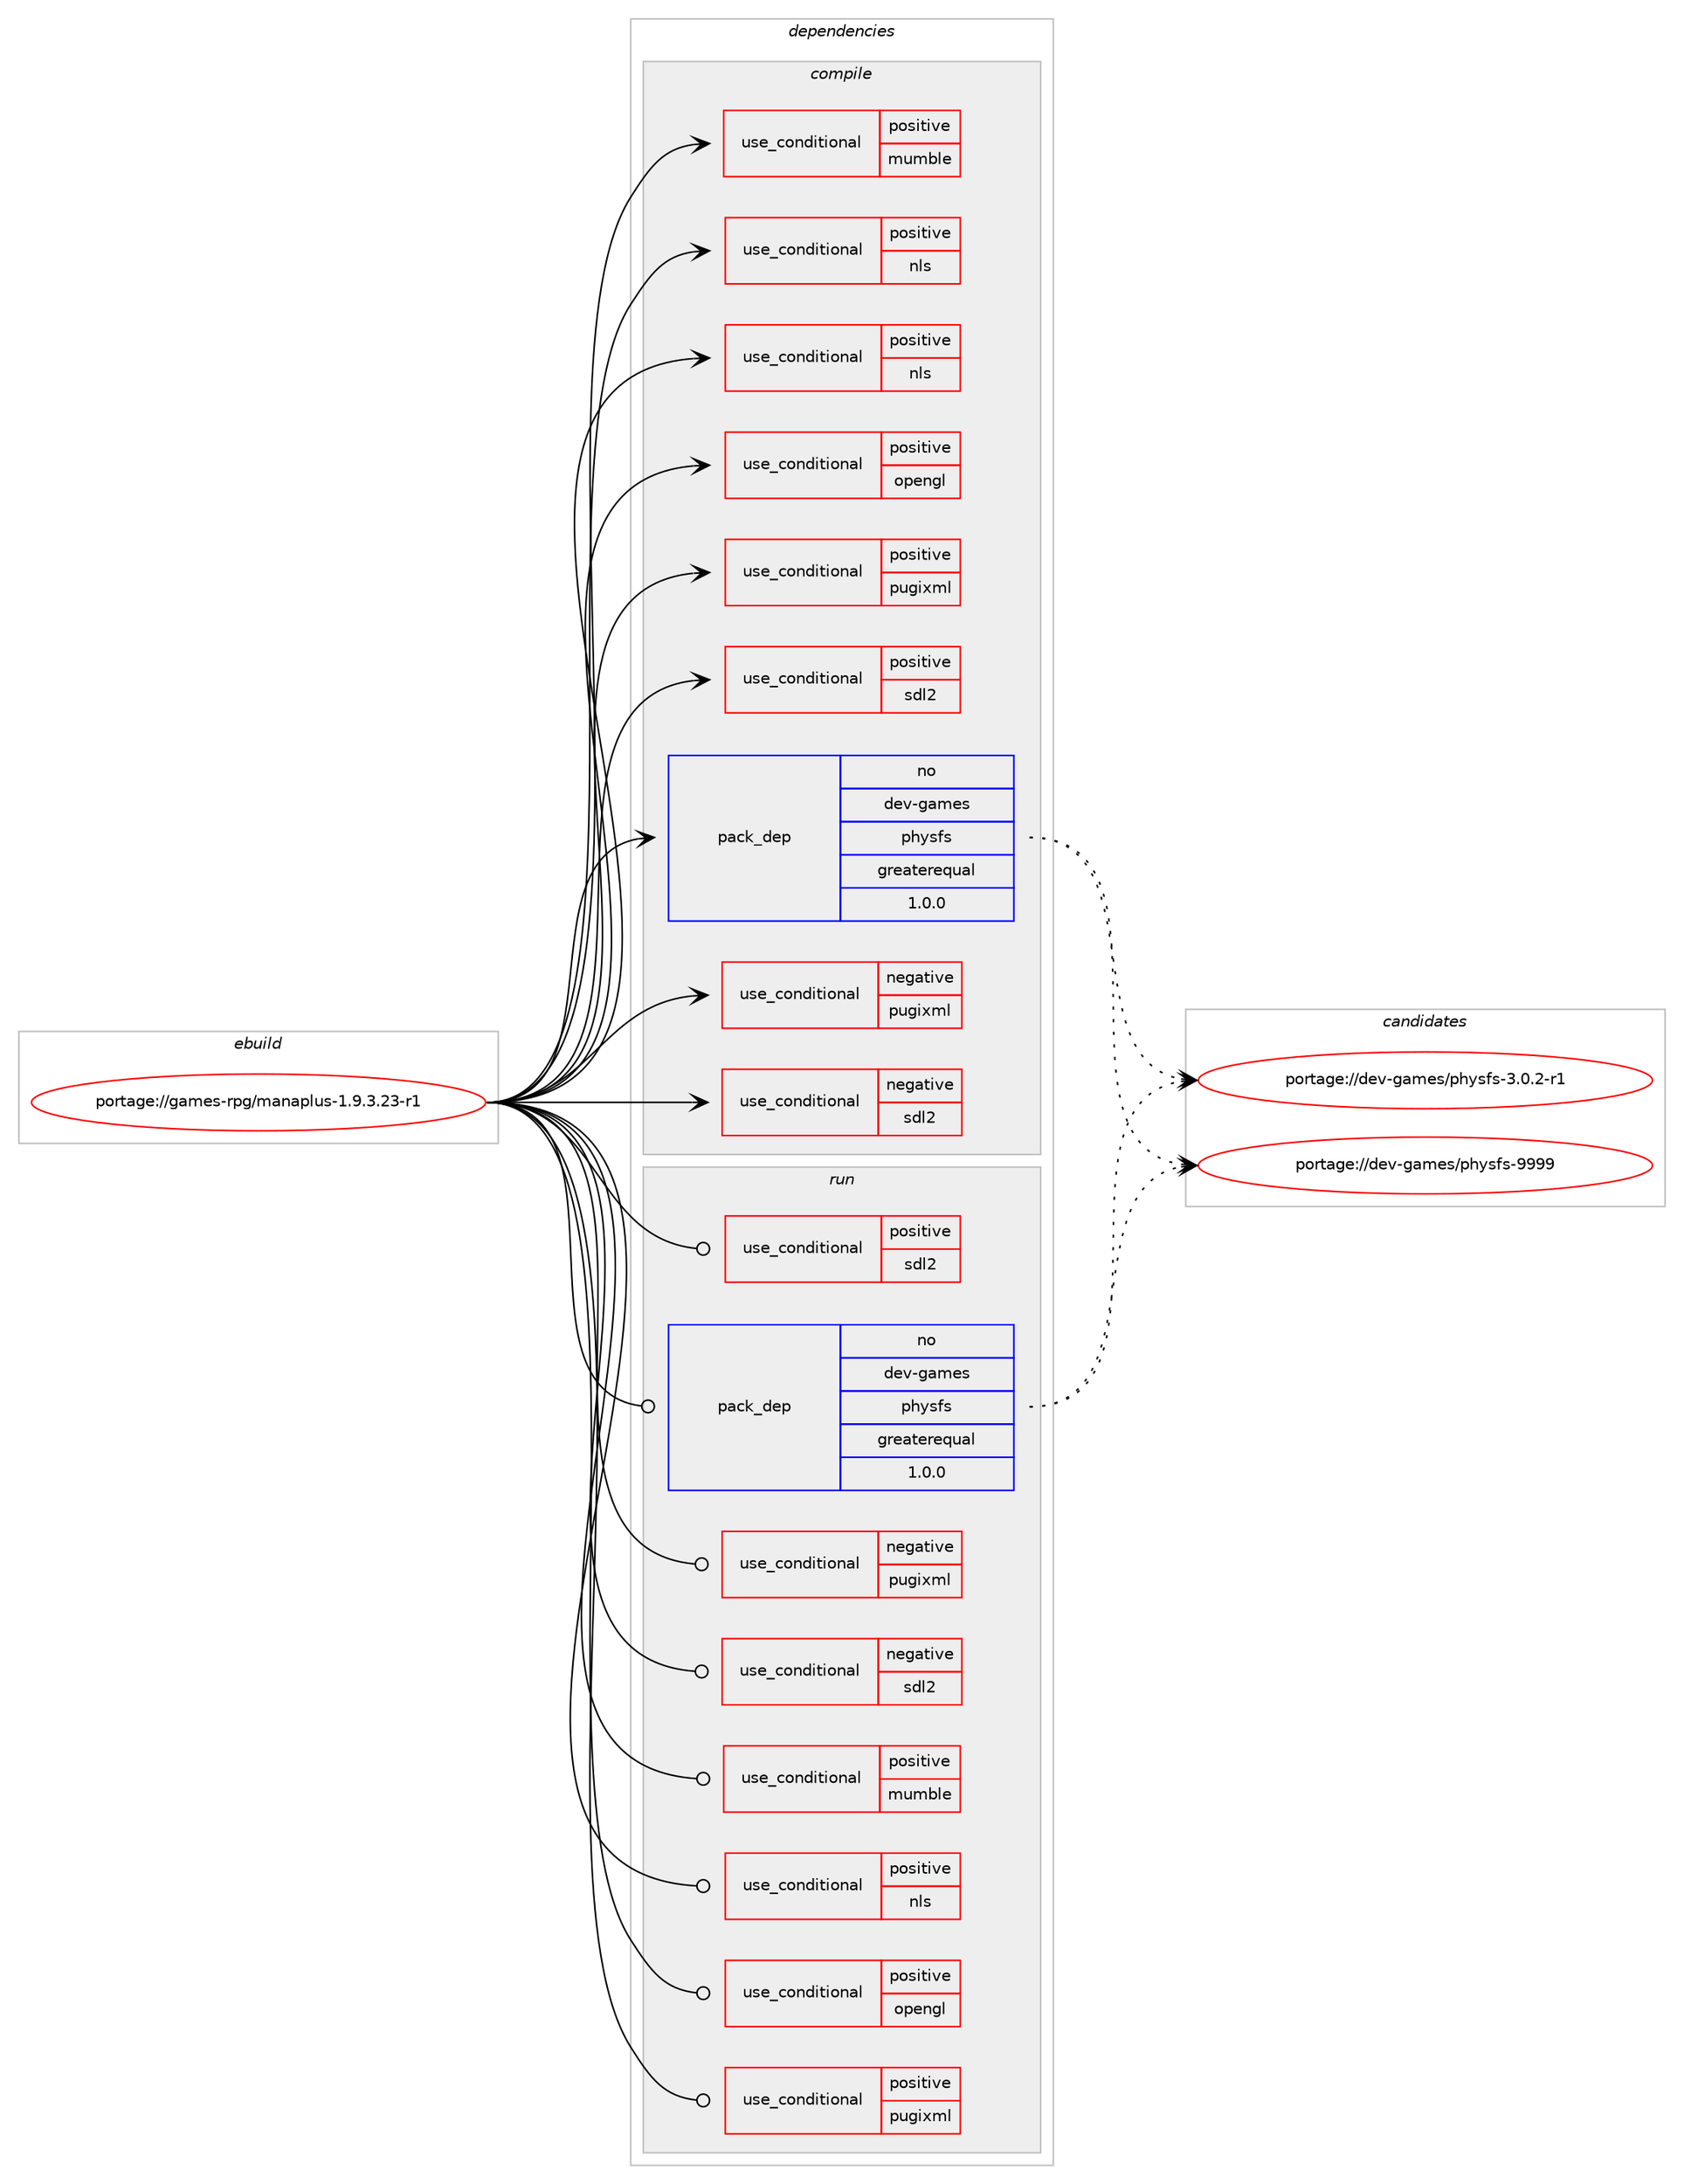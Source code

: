 digraph prolog {

# *************
# Graph options
# *************

newrank=true;
concentrate=true;
compound=true;
graph [rankdir=LR,fontname=Helvetica,fontsize=10,ranksep=1.5];#, ranksep=2.5, nodesep=0.2];
edge  [arrowhead=vee];
node  [fontname=Helvetica,fontsize=10];

# **********
# The ebuild
# **********

subgraph cluster_leftcol {
color=gray;
rank=same;
label=<<i>ebuild</i>>;
id [label="portage://games-rpg/manaplus-1.9.3.23-r1", color=red, width=4, href="../games-rpg/manaplus-1.9.3.23-r1.svg"];
}

# ****************
# The dependencies
# ****************

subgraph cluster_midcol {
color=gray;
label=<<i>dependencies</i>>;
subgraph cluster_compile {
fillcolor="#eeeeee";
style=filled;
label=<<i>compile</i>>;
subgraph cond63042 {
dependency116449 [label=<<TABLE BORDER="0" CELLBORDER="1" CELLSPACING="0" CELLPADDING="4"><TR><TD ROWSPAN="3" CELLPADDING="10">use_conditional</TD></TR><TR><TD>negative</TD></TR><TR><TD>pugixml</TD></TR></TABLE>>, shape=none, color=red];
# *** BEGIN UNKNOWN DEPENDENCY TYPE (TODO) ***
# dependency116449 -> package_dependency(portage://games-rpg/manaplus-1.9.3.23-r1,install,no,dev-libs,libxml2,none,[,,],[],[])
# *** END UNKNOWN DEPENDENCY TYPE (TODO) ***

}
id:e -> dependency116449:w [weight=20,style="solid",arrowhead="vee"];
subgraph cond63043 {
dependency116450 [label=<<TABLE BORDER="0" CELLBORDER="1" CELLSPACING="0" CELLPADDING="4"><TR><TD ROWSPAN="3" CELLPADDING="10">use_conditional</TD></TR><TR><TD>negative</TD></TR><TR><TD>sdl2</TD></TR></TABLE>>, shape=none, color=red];
# *** BEGIN UNKNOWN DEPENDENCY TYPE (TODO) ***
# dependency116450 -> package_dependency(portage://games-rpg/manaplus-1.9.3.23-r1,install,no,media-libs,libsdl,none,[,,],[],[use(enable(X),none),use(optenable(opengl),none),use(enable(video),none)])
# *** END UNKNOWN DEPENDENCY TYPE (TODO) ***

# *** BEGIN UNKNOWN DEPENDENCY TYPE (TODO) ***
# dependency116450 -> package_dependency(portage://games-rpg/manaplus-1.9.3.23-r1,install,no,media-libs,sdl-gfx,none,[,,],[],[])
# *** END UNKNOWN DEPENDENCY TYPE (TODO) ***

# *** BEGIN UNKNOWN DEPENDENCY TYPE (TODO) ***
# dependency116450 -> package_dependency(portage://games-rpg/manaplus-1.9.3.23-r1,install,no,media-libs,sdl-image,none,[,,],[],[use(enable(png),none)])
# *** END UNKNOWN DEPENDENCY TYPE (TODO) ***

# *** BEGIN UNKNOWN DEPENDENCY TYPE (TODO) ***
# dependency116450 -> package_dependency(portage://games-rpg/manaplus-1.9.3.23-r1,install,no,media-libs,sdl-mixer,none,[,,],[],[use(enable(vorbis),none)])
# *** END UNKNOWN DEPENDENCY TYPE (TODO) ***

# *** BEGIN UNKNOWN DEPENDENCY TYPE (TODO) ***
# dependency116450 -> package_dependency(portage://games-rpg/manaplus-1.9.3.23-r1,install,no,media-libs,sdl-net,none,[,,],[],[])
# *** END UNKNOWN DEPENDENCY TYPE (TODO) ***

# *** BEGIN UNKNOWN DEPENDENCY TYPE (TODO) ***
# dependency116450 -> package_dependency(portage://games-rpg/manaplus-1.9.3.23-r1,install,no,media-libs,sdl-ttf,none,[,,],[],[])
# *** END UNKNOWN DEPENDENCY TYPE (TODO) ***

}
id:e -> dependency116450:w [weight=20,style="solid",arrowhead="vee"];
subgraph cond63044 {
dependency116451 [label=<<TABLE BORDER="0" CELLBORDER="1" CELLSPACING="0" CELLPADDING="4"><TR><TD ROWSPAN="3" CELLPADDING="10">use_conditional</TD></TR><TR><TD>positive</TD></TR><TR><TD>mumble</TD></TR></TABLE>>, shape=none, color=red];
# *** BEGIN UNKNOWN DEPENDENCY TYPE (TODO) ***
# dependency116451 -> package_dependency(portage://games-rpg/manaplus-1.9.3.23-r1,install,no,net-voip,mumble,none,[,,],[],[])
# *** END UNKNOWN DEPENDENCY TYPE (TODO) ***

}
id:e -> dependency116451:w [weight=20,style="solid",arrowhead="vee"];
subgraph cond63045 {
dependency116452 [label=<<TABLE BORDER="0" CELLBORDER="1" CELLSPACING="0" CELLPADDING="4"><TR><TD ROWSPAN="3" CELLPADDING="10">use_conditional</TD></TR><TR><TD>positive</TD></TR><TR><TD>nls</TD></TR></TABLE>>, shape=none, color=red];
# *** BEGIN UNKNOWN DEPENDENCY TYPE (TODO) ***
# dependency116452 -> package_dependency(portage://games-rpg/manaplus-1.9.3.23-r1,install,no,sys-devel,gettext,none,[,,],[],[])
# *** END UNKNOWN DEPENDENCY TYPE (TODO) ***

}
id:e -> dependency116452:w [weight=20,style="solid",arrowhead="vee"];
subgraph cond63046 {
dependency116453 [label=<<TABLE BORDER="0" CELLBORDER="1" CELLSPACING="0" CELLPADDING="4"><TR><TD ROWSPAN="3" CELLPADDING="10">use_conditional</TD></TR><TR><TD>positive</TD></TR><TR><TD>nls</TD></TR></TABLE>>, shape=none, color=red];
# *** BEGIN UNKNOWN DEPENDENCY TYPE (TODO) ***
# dependency116453 -> package_dependency(portage://games-rpg/manaplus-1.9.3.23-r1,install,no,virtual,libintl,none,[,,],[],[])
# *** END UNKNOWN DEPENDENCY TYPE (TODO) ***

}
id:e -> dependency116453:w [weight=20,style="solid",arrowhead="vee"];
subgraph cond63047 {
dependency116454 [label=<<TABLE BORDER="0" CELLBORDER="1" CELLSPACING="0" CELLPADDING="4"><TR><TD ROWSPAN="3" CELLPADDING="10">use_conditional</TD></TR><TR><TD>positive</TD></TR><TR><TD>opengl</TD></TR></TABLE>>, shape=none, color=red];
# *** BEGIN UNKNOWN DEPENDENCY TYPE (TODO) ***
# dependency116454 -> package_dependency(portage://games-rpg/manaplus-1.9.3.23-r1,install,no,virtual,opengl,none,[,,],[],[])
# *** END UNKNOWN DEPENDENCY TYPE (TODO) ***

}
id:e -> dependency116454:w [weight=20,style="solid",arrowhead="vee"];
subgraph cond63048 {
dependency116455 [label=<<TABLE BORDER="0" CELLBORDER="1" CELLSPACING="0" CELLPADDING="4"><TR><TD ROWSPAN="3" CELLPADDING="10">use_conditional</TD></TR><TR><TD>positive</TD></TR><TR><TD>pugixml</TD></TR></TABLE>>, shape=none, color=red];
# *** BEGIN UNKNOWN DEPENDENCY TYPE (TODO) ***
# dependency116455 -> package_dependency(portage://games-rpg/manaplus-1.9.3.23-r1,install,no,dev-libs,pugixml,none,[,,],[],[])
# *** END UNKNOWN DEPENDENCY TYPE (TODO) ***

}
id:e -> dependency116455:w [weight=20,style="solid",arrowhead="vee"];
subgraph cond63049 {
dependency116456 [label=<<TABLE BORDER="0" CELLBORDER="1" CELLSPACING="0" CELLPADDING="4"><TR><TD ROWSPAN="3" CELLPADDING="10">use_conditional</TD></TR><TR><TD>positive</TD></TR><TR><TD>sdl2</TD></TR></TABLE>>, shape=none, color=red];
# *** BEGIN UNKNOWN DEPENDENCY TYPE (TODO) ***
# dependency116456 -> package_dependency(portage://games-rpg/manaplus-1.9.3.23-r1,install,no,media-libs,libsdl2,none,[,,],[],[use(enable(X),none),use(optenable(opengl),none),use(enable(video),none)])
# *** END UNKNOWN DEPENDENCY TYPE (TODO) ***

# *** BEGIN UNKNOWN DEPENDENCY TYPE (TODO) ***
# dependency116456 -> package_dependency(portage://games-rpg/manaplus-1.9.3.23-r1,install,no,media-libs,sdl2-gfx,none,[,,],[],[])
# *** END UNKNOWN DEPENDENCY TYPE (TODO) ***

# *** BEGIN UNKNOWN DEPENDENCY TYPE (TODO) ***
# dependency116456 -> package_dependency(portage://games-rpg/manaplus-1.9.3.23-r1,install,no,media-libs,sdl2-image,none,[,,],[],[use(enable(png),none)])
# *** END UNKNOWN DEPENDENCY TYPE (TODO) ***

# *** BEGIN UNKNOWN DEPENDENCY TYPE (TODO) ***
# dependency116456 -> package_dependency(portage://games-rpg/manaplus-1.9.3.23-r1,install,no,media-libs,sdl2-mixer,none,[,,],[],[use(enable(vorbis),none)])
# *** END UNKNOWN DEPENDENCY TYPE (TODO) ***

# *** BEGIN UNKNOWN DEPENDENCY TYPE (TODO) ***
# dependency116456 -> package_dependency(portage://games-rpg/manaplus-1.9.3.23-r1,install,no,media-libs,sdl2-net,none,[,,],[],[])
# *** END UNKNOWN DEPENDENCY TYPE (TODO) ***

# *** BEGIN UNKNOWN DEPENDENCY TYPE (TODO) ***
# dependency116456 -> package_dependency(portage://games-rpg/manaplus-1.9.3.23-r1,install,no,media-libs,sdl2-ttf,none,[,,],[],[])
# *** END UNKNOWN DEPENDENCY TYPE (TODO) ***

}
id:e -> dependency116456:w [weight=20,style="solid",arrowhead="vee"];
subgraph pack51906 {
dependency116457 [label=<<TABLE BORDER="0" CELLBORDER="1" CELLSPACING="0" CELLPADDING="4" WIDTH="220"><TR><TD ROWSPAN="6" CELLPADDING="30">pack_dep</TD></TR><TR><TD WIDTH="110">no</TD></TR><TR><TD>dev-games</TD></TR><TR><TD>physfs</TD></TR><TR><TD>greaterequal</TD></TR><TR><TD>1.0.0</TD></TR></TABLE>>, shape=none, color=blue];
}
id:e -> dependency116457:w [weight=20,style="solid",arrowhead="vee"];
# *** BEGIN UNKNOWN DEPENDENCY TYPE (TODO) ***
# id -> package_dependency(portage://games-rpg/manaplus-1.9.3.23-r1,install,no,media-fonts,dejavu,none,[,,],[],[])
# *** END UNKNOWN DEPENDENCY TYPE (TODO) ***

# *** BEGIN UNKNOWN DEPENDENCY TYPE (TODO) ***
# id -> package_dependency(portage://games-rpg/manaplus-1.9.3.23-r1,install,no,media-fonts,liberation-fonts,none,[,,],[],[])
# *** END UNKNOWN DEPENDENCY TYPE (TODO) ***

# *** BEGIN UNKNOWN DEPENDENCY TYPE (TODO) ***
# id -> package_dependency(portage://games-rpg/manaplus-1.9.3.23-r1,install,no,media-fonts,mplus-outline-fonts,none,[,,],[],[])
# *** END UNKNOWN DEPENDENCY TYPE (TODO) ***

# *** BEGIN UNKNOWN DEPENDENCY TYPE (TODO) ***
# id -> package_dependency(portage://games-rpg/manaplus-1.9.3.23-r1,install,no,media-fonts,wqy-microhei,none,[,,],[],[])
# *** END UNKNOWN DEPENDENCY TYPE (TODO) ***

# *** BEGIN UNKNOWN DEPENDENCY TYPE (TODO) ***
# id -> package_dependency(portage://games-rpg/manaplus-1.9.3.23-r1,install,no,media-libs,libpng,none,[,,],[slot(0),equal],[])
# *** END UNKNOWN DEPENDENCY TYPE (TODO) ***

# *** BEGIN UNKNOWN DEPENDENCY TYPE (TODO) ***
# id -> package_dependency(portage://games-rpg/manaplus-1.9.3.23-r1,install,no,net-misc,curl,none,[,,],[],[])
# *** END UNKNOWN DEPENDENCY TYPE (TODO) ***

# *** BEGIN UNKNOWN DEPENDENCY TYPE (TODO) ***
# id -> package_dependency(portage://games-rpg/manaplus-1.9.3.23-r1,install,no,sys-libs,zlib,none,[,,],[],[])
# *** END UNKNOWN DEPENDENCY TYPE (TODO) ***

# *** BEGIN UNKNOWN DEPENDENCY TYPE (TODO) ***
# id -> package_dependency(portage://games-rpg/manaplus-1.9.3.23-r1,install,no,virtual,pkgconfig,none,[,,],[],[])
# *** END UNKNOWN DEPENDENCY TYPE (TODO) ***

# *** BEGIN UNKNOWN DEPENDENCY TYPE (TODO) ***
# id -> package_dependency(portage://games-rpg/manaplus-1.9.3.23-r1,install,no,x11-apps,xmessage,none,[,,],[],[])
# *** END UNKNOWN DEPENDENCY TYPE (TODO) ***

# *** BEGIN UNKNOWN DEPENDENCY TYPE (TODO) ***
# id -> package_dependency(portage://games-rpg/manaplus-1.9.3.23-r1,install,no,x11-libs,libX11,none,[,,],[],[])
# *** END UNKNOWN DEPENDENCY TYPE (TODO) ***

# *** BEGIN UNKNOWN DEPENDENCY TYPE (TODO) ***
# id -> package_dependency(portage://games-rpg/manaplus-1.9.3.23-r1,install,no,x11-misc,xdg-utils,none,[,,],[],[])
# *** END UNKNOWN DEPENDENCY TYPE (TODO) ***

}
subgraph cluster_compileandrun {
fillcolor="#eeeeee";
style=filled;
label=<<i>compile and run</i>>;
}
subgraph cluster_run {
fillcolor="#eeeeee";
style=filled;
label=<<i>run</i>>;
subgraph cond63050 {
dependency116458 [label=<<TABLE BORDER="0" CELLBORDER="1" CELLSPACING="0" CELLPADDING="4"><TR><TD ROWSPAN="3" CELLPADDING="10">use_conditional</TD></TR><TR><TD>negative</TD></TR><TR><TD>pugixml</TD></TR></TABLE>>, shape=none, color=red];
# *** BEGIN UNKNOWN DEPENDENCY TYPE (TODO) ***
# dependency116458 -> package_dependency(portage://games-rpg/manaplus-1.9.3.23-r1,run,no,dev-libs,libxml2,none,[,,],[],[])
# *** END UNKNOWN DEPENDENCY TYPE (TODO) ***

}
id:e -> dependency116458:w [weight=20,style="solid",arrowhead="odot"];
subgraph cond63051 {
dependency116459 [label=<<TABLE BORDER="0" CELLBORDER="1" CELLSPACING="0" CELLPADDING="4"><TR><TD ROWSPAN="3" CELLPADDING="10">use_conditional</TD></TR><TR><TD>negative</TD></TR><TR><TD>sdl2</TD></TR></TABLE>>, shape=none, color=red];
# *** BEGIN UNKNOWN DEPENDENCY TYPE (TODO) ***
# dependency116459 -> package_dependency(portage://games-rpg/manaplus-1.9.3.23-r1,run,no,media-libs,libsdl,none,[,,],[],[use(enable(X),none),use(optenable(opengl),none),use(enable(video),none)])
# *** END UNKNOWN DEPENDENCY TYPE (TODO) ***

# *** BEGIN UNKNOWN DEPENDENCY TYPE (TODO) ***
# dependency116459 -> package_dependency(portage://games-rpg/manaplus-1.9.3.23-r1,run,no,media-libs,sdl-gfx,none,[,,],[],[])
# *** END UNKNOWN DEPENDENCY TYPE (TODO) ***

# *** BEGIN UNKNOWN DEPENDENCY TYPE (TODO) ***
# dependency116459 -> package_dependency(portage://games-rpg/manaplus-1.9.3.23-r1,run,no,media-libs,sdl-image,none,[,,],[],[use(enable(png),none)])
# *** END UNKNOWN DEPENDENCY TYPE (TODO) ***

# *** BEGIN UNKNOWN DEPENDENCY TYPE (TODO) ***
# dependency116459 -> package_dependency(portage://games-rpg/manaplus-1.9.3.23-r1,run,no,media-libs,sdl-mixer,none,[,,],[],[use(enable(vorbis),none)])
# *** END UNKNOWN DEPENDENCY TYPE (TODO) ***

# *** BEGIN UNKNOWN DEPENDENCY TYPE (TODO) ***
# dependency116459 -> package_dependency(portage://games-rpg/manaplus-1.9.3.23-r1,run,no,media-libs,sdl-net,none,[,,],[],[])
# *** END UNKNOWN DEPENDENCY TYPE (TODO) ***

# *** BEGIN UNKNOWN DEPENDENCY TYPE (TODO) ***
# dependency116459 -> package_dependency(portage://games-rpg/manaplus-1.9.3.23-r1,run,no,media-libs,sdl-ttf,none,[,,],[],[])
# *** END UNKNOWN DEPENDENCY TYPE (TODO) ***

}
id:e -> dependency116459:w [weight=20,style="solid",arrowhead="odot"];
subgraph cond63052 {
dependency116460 [label=<<TABLE BORDER="0" CELLBORDER="1" CELLSPACING="0" CELLPADDING="4"><TR><TD ROWSPAN="3" CELLPADDING="10">use_conditional</TD></TR><TR><TD>positive</TD></TR><TR><TD>mumble</TD></TR></TABLE>>, shape=none, color=red];
# *** BEGIN UNKNOWN DEPENDENCY TYPE (TODO) ***
# dependency116460 -> package_dependency(portage://games-rpg/manaplus-1.9.3.23-r1,run,no,net-voip,mumble,none,[,,],[],[])
# *** END UNKNOWN DEPENDENCY TYPE (TODO) ***

}
id:e -> dependency116460:w [weight=20,style="solid",arrowhead="odot"];
subgraph cond63053 {
dependency116461 [label=<<TABLE BORDER="0" CELLBORDER="1" CELLSPACING="0" CELLPADDING="4"><TR><TD ROWSPAN="3" CELLPADDING="10">use_conditional</TD></TR><TR><TD>positive</TD></TR><TR><TD>nls</TD></TR></TABLE>>, shape=none, color=red];
# *** BEGIN UNKNOWN DEPENDENCY TYPE (TODO) ***
# dependency116461 -> package_dependency(portage://games-rpg/manaplus-1.9.3.23-r1,run,no,virtual,libintl,none,[,,],[],[])
# *** END UNKNOWN DEPENDENCY TYPE (TODO) ***

}
id:e -> dependency116461:w [weight=20,style="solid",arrowhead="odot"];
subgraph cond63054 {
dependency116462 [label=<<TABLE BORDER="0" CELLBORDER="1" CELLSPACING="0" CELLPADDING="4"><TR><TD ROWSPAN="3" CELLPADDING="10">use_conditional</TD></TR><TR><TD>positive</TD></TR><TR><TD>opengl</TD></TR></TABLE>>, shape=none, color=red];
# *** BEGIN UNKNOWN DEPENDENCY TYPE (TODO) ***
# dependency116462 -> package_dependency(portage://games-rpg/manaplus-1.9.3.23-r1,run,no,virtual,opengl,none,[,,],[],[])
# *** END UNKNOWN DEPENDENCY TYPE (TODO) ***

}
id:e -> dependency116462:w [weight=20,style="solid",arrowhead="odot"];
subgraph cond63055 {
dependency116463 [label=<<TABLE BORDER="0" CELLBORDER="1" CELLSPACING="0" CELLPADDING="4"><TR><TD ROWSPAN="3" CELLPADDING="10">use_conditional</TD></TR><TR><TD>positive</TD></TR><TR><TD>pugixml</TD></TR></TABLE>>, shape=none, color=red];
# *** BEGIN UNKNOWN DEPENDENCY TYPE (TODO) ***
# dependency116463 -> package_dependency(portage://games-rpg/manaplus-1.9.3.23-r1,run,no,dev-libs,pugixml,none,[,,],[],[])
# *** END UNKNOWN DEPENDENCY TYPE (TODO) ***

}
id:e -> dependency116463:w [weight=20,style="solid",arrowhead="odot"];
subgraph cond63056 {
dependency116464 [label=<<TABLE BORDER="0" CELLBORDER="1" CELLSPACING="0" CELLPADDING="4"><TR><TD ROWSPAN="3" CELLPADDING="10">use_conditional</TD></TR><TR><TD>positive</TD></TR><TR><TD>sdl2</TD></TR></TABLE>>, shape=none, color=red];
# *** BEGIN UNKNOWN DEPENDENCY TYPE (TODO) ***
# dependency116464 -> package_dependency(portage://games-rpg/manaplus-1.9.3.23-r1,run,no,media-libs,libsdl2,none,[,,],[],[use(enable(X),none),use(optenable(opengl),none),use(enable(video),none)])
# *** END UNKNOWN DEPENDENCY TYPE (TODO) ***

# *** BEGIN UNKNOWN DEPENDENCY TYPE (TODO) ***
# dependency116464 -> package_dependency(portage://games-rpg/manaplus-1.9.3.23-r1,run,no,media-libs,sdl2-gfx,none,[,,],[],[])
# *** END UNKNOWN DEPENDENCY TYPE (TODO) ***

# *** BEGIN UNKNOWN DEPENDENCY TYPE (TODO) ***
# dependency116464 -> package_dependency(portage://games-rpg/manaplus-1.9.3.23-r1,run,no,media-libs,sdl2-image,none,[,,],[],[use(enable(png),none)])
# *** END UNKNOWN DEPENDENCY TYPE (TODO) ***

# *** BEGIN UNKNOWN DEPENDENCY TYPE (TODO) ***
# dependency116464 -> package_dependency(portage://games-rpg/manaplus-1.9.3.23-r1,run,no,media-libs,sdl2-mixer,none,[,,],[],[use(enable(vorbis),none)])
# *** END UNKNOWN DEPENDENCY TYPE (TODO) ***

# *** BEGIN UNKNOWN DEPENDENCY TYPE (TODO) ***
# dependency116464 -> package_dependency(portage://games-rpg/manaplus-1.9.3.23-r1,run,no,media-libs,sdl2-net,none,[,,],[],[])
# *** END UNKNOWN DEPENDENCY TYPE (TODO) ***

# *** BEGIN UNKNOWN DEPENDENCY TYPE (TODO) ***
# dependency116464 -> package_dependency(portage://games-rpg/manaplus-1.9.3.23-r1,run,no,media-libs,sdl2-ttf,none,[,,],[],[])
# *** END UNKNOWN DEPENDENCY TYPE (TODO) ***

}
id:e -> dependency116464:w [weight=20,style="solid",arrowhead="odot"];
subgraph pack51907 {
dependency116465 [label=<<TABLE BORDER="0" CELLBORDER="1" CELLSPACING="0" CELLPADDING="4" WIDTH="220"><TR><TD ROWSPAN="6" CELLPADDING="30">pack_dep</TD></TR><TR><TD WIDTH="110">no</TD></TR><TR><TD>dev-games</TD></TR><TR><TD>physfs</TD></TR><TR><TD>greaterequal</TD></TR><TR><TD>1.0.0</TD></TR></TABLE>>, shape=none, color=blue];
}
id:e -> dependency116465:w [weight=20,style="solid",arrowhead="odot"];
# *** BEGIN UNKNOWN DEPENDENCY TYPE (TODO) ***
# id -> package_dependency(portage://games-rpg/manaplus-1.9.3.23-r1,run,no,media-fonts,dejavu,none,[,,],[],[])
# *** END UNKNOWN DEPENDENCY TYPE (TODO) ***

# *** BEGIN UNKNOWN DEPENDENCY TYPE (TODO) ***
# id -> package_dependency(portage://games-rpg/manaplus-1.9.3.23-r1,run,no,media-fonts,liberation-fonts,none,[,,],[],[])
# *** END UNKNOWN DEPENDENCY TYPE (TODO) ***

# *** BEGIN UNKNOWN DEPENDENCY TYPE (TODO) ***
# id -> package_dependency(portage://games-rpg/manaplus-1.9.3.23-r1,run,no,media-fonts,mplus-outline-fonts,none,[,,],[],[])
# *** END UNKNOWN DEPENDENCY TYPE (TODO) ***

# *** BEGIN UNKNOWN DEPENDENCY TYPE (TODO) ***
# id -> package_dependency(portage://games-rpg/manaplus-1.9.3.23-r1,run,no,media-fonts,wqy-microhei,none,[,,],[],[])
# *** END UNKNOWN DEPENDENCY TYPE (TODO) ***

# *** BEGIN UNKNOWN DEPENDENCY TYPE (TODO) ***
# id -> package_dependency(portage://games-rpg/manaplus-1.9.3.23-r1,run,no,media-libs,libpng,none,[,,],[slot(0),equal],[])
# *** END UNKNOWN DEPENDENCY TYPE (TODO) ***

# *** BEGIN UNKNOWN DEPENDENCY TYPE (TODO) ***
# id -> package_dependency(portage://games-rpg/manaplus-1.9.3.23-r1,run,no,net-misc,curl,none,[,,],[],[])
# *** END UNKNOWN DEPENDENCY TYPE (TODO) ***

# *** BEGIN UNKNOWN DEPENDENCY TYPE (TODO) ***
# id -> package_dependency(portage://games-rpg/manaplus-1.9.3.23-r1,run,no,sys-libs,zlib,none,[,,],[],[])
# *** END UNKNOWN DEPENDENCY TYPE (TODO) ***

# *** BEGIN UNKNOWN DEPENDENCY TYPE (TODO) ***
# id -> package_dependency(portage://games-rpg/manaplus-1.9.3.23-r1,run,no,x11-apps,xmessage,none,[,,],[],[])
# *** END UNKNOWN DEPENDENCY TYPE (TODO) ***

# *** BEGIN UNKNOWN DEPENDENCY TYPE (TODO) ***
# id -> package_dependency(portage://games-rpg/manaplus-1.9.3.23-r1,run,no,x11-libs,libX11,none,[,,],[],[])
# *** END UNKNOWN DEPENDENCY TYPE (TODO) ***

# *** BEGIN UNKNOWN DEPENDENCY TYPE (TODO) ***
# id -> package_dependency(portage://games-rpg/manaplus-1.9.3.23-r1,run,no,x11-misc,xdg-utils,none,[,,],[],[])
# *** END UNKNOWN DEPENDENCY TYPE (TODO) ***

}
}

# **************
# The candidates
# **************

subgraph cluster_choices {
rank=same;
color=gray;
label=<<i>candidates</i>>;

subgraph choice51906 {
color=black;
nodesep=1;
choice1001011184510397109101115471121041211151021154551464846504511449 [label="portage://dev-games/physfs-3.0.2-r1", color=red, width=4,href="../dev-games/physfs-3.0.2-r1.svg"];
choice1001011184510397109101115471121041211151021154557575757 [label="portage://dev-games/physfs-9999", color=red, width=4,href="../dev-games/physfs-9999.svg"];
dependency116457:e -> choice1001011184510397109101115471121041211151021154551464846504511449:w [style=dotted,weight="100"];
dependency116457:e -> choice1001011184510397109101115471121041211151021154557575757:w [style=dotted,weight="100"];
}
subgraph choice51907 {
color=black;
nodesep=1;
choice1001011184510397109101115471121041211151021154551464846504511449 [label="portage://dev-games/physfs-3.0.2-r1", color=red, width=4,href="../dev-games/physfs-3.0.2-r1.svg"];
choice1001011184510397109101115471121041211151021154557575757 [label="portage://dev-games/physfs-9999", color=red, width=4,href="../dev-games/physfs-9999.svg"];
dependency116465:e -> choice1001011184510397109101115471121041211151021154551464846504511449:w [style=dotted,weight="100"];
dependency116465:e -> choice1001011184510397109101115471121041211151021154557575757:w [style=dotted,weight="100"];
}
}

}
